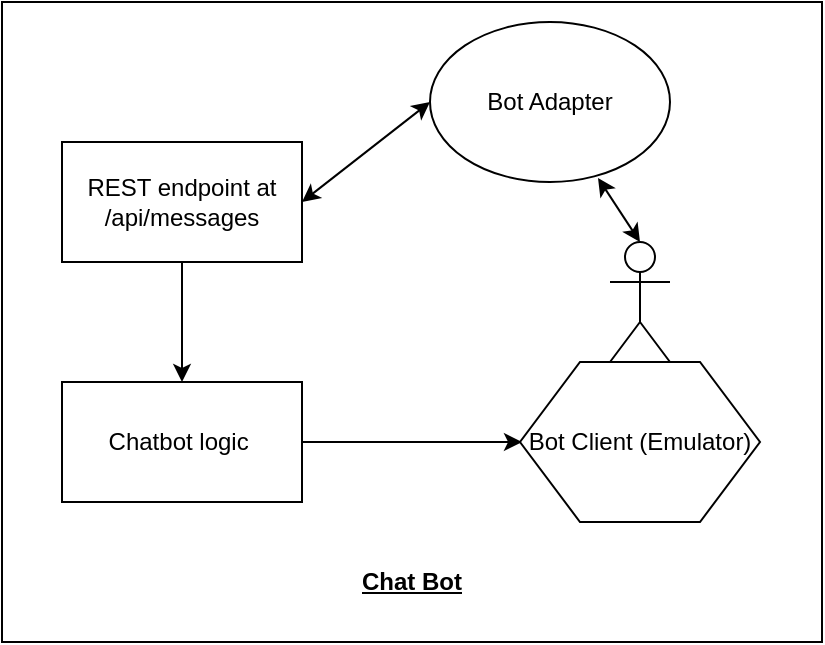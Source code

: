 <mxfile version="12.2.4"><diagram id="WaphQocA33mNrl0l5Yyo"><mxGraphModel dx="293" dy="509" grid="1" gridSize="10" guides="1" tooltips="1" connect="1" arrows="1" fold="1" page="1" pageScale="1" pageWidth="850" pageHeight="1100" math="0" shadow="0"><root><mxCell id="0"/><mxCell id="1" parent="0"/><mxCell id="2" value="&lt;b&gt;&lt;u&gt;&lt;br&gt;&lt;br&gt;&lt;br&gt;&lt;br&gt;&lt;br&gt;&lt;br&gt;&lt;br&gt;&lt;br&gt;&lt;br&gt;&lt;br&gt;&lt;br&gt;&lt;br&gt;&lt;br&gt;&lt;br&gt;&lt;br&gt;&lt;br&gt;&lt;br&gt;&lt;br&gt;Chat Bot&lt;/u&gt;&lt;/b&gt;" style="rounded=0;whiteSpace=wrap;html=1;" vertex="1" parent="1"><mxGeometry x="10" y="110" width="410" height="320" as="geometry"/></mxCell><mxCell id="3" value="REST endpoint at /api/messages" style="rounded=0;whiteSpace=wrap;html=1;" vertex="1" parent="1"><mxGeometry x="40" y="180" width="120" height="60" as="geometry"/></mxCell><mxCell id="4" value="Chatbot logic&amp;nbsp;" style="rounded=0;whiteSpace=wrap;html=1;" vertex="1" parent="1"><mxGeometry x="40" y="300" width="120" height="60" as="geometry"/></mxCell><mxCell id="5" value="" style="endArrow=classic;html=1;exitX=0.5;exitY=1;exitDx=0;exitDy=0;entryX=0.5;entryY=0;entryDx=0;entryDy=0;" edge="1" parent="1" source="3" target="4"><mxGeometry width="50" height="50" relative="1" as="geometry"><mxPoint x="110" y="290" as="sourcePoint"/><mxPoint x="140" y="300" as="targetPoint"/></mxGeometry></mxCell><mxCell id="7" value="Actor" style="shape=umlActor;verticalLabelPosition=bottom;labelBackgroundColor=#ffffff;verticalAlign=top;html=1;outlineConnect=0;" vertex="1" parent="1"><mxGeometry x="314" y="230" width="30" height="60" as="geometry"/></mxCell><mxCell id="9" value="" style="endArrow=classic;html=1;exitX=1;exitY=0.5;exitDx=0;exitDy=0;" edge="1" parent="1" source="4"><mxGeometry width="50" height="50" relative="1" as="geometry"><mxPoint x="220" y="380" as="sourcePoint"/><mxPoint x="270" y="330" as="targetPoint"/><Array as="points"><mxPoint x="230" y="330"/></Array></mxGeometry></mxCell><mxCell id="10" value="Bot Client (Emulator)" style="shape=hexagon;perimeter=hexagonPerimeter2;whiteSpace=wrap;html=1;" vertex="1" parent="1"><mxGeometry x="269" y="290" width="120" height="80" as="geometry"/></mxCell><mxCell id="11" value="Bot Adapter" style="ellipse;whiteSpace=wrap;html=1;" vertex="1" parent="1"><mxGeometry x="224" y="120" width="120" height="80" as="geometry"/></mxCell><mxCell id="12" value="" style="endArrow=classic;startArrow=classic;html=1;exitX=1;exitY=0.5;exitDx=0;exitDy=0;entryX=0;entryY=0.5;entryDx=0;entryDy=0;" edge="1" parent="1" source="3" target="11"><mxGeometry width="50" height="50" relative="1" as="geometry"><mxPoint x="170" y="210" as="sourcePoint"/><mxPoint x="220" y="160" as="targetPoint"/></mxGeometry></mxCell><mxCell id="13" value="" style="endArrow=classic;startArrow=classic;html=1;exitX=0.5;exitY=0;exitDx=0;exitDy=0;exitPerimeter=0;entryX=0.7;entryY=0.975;entryDx=0;entryDy=0;entryPerimeter=0;" edge="1" parent="1" source="7" target="11"><mxGeometry width="50" height="50" relative="1" as="geometry"><mxPoint x="300" y="240" as="sourcePoint"/><mxPoint x="350" y="190" as="targetPoint"/></mxGeometry></mxCell></root></mxGraphModel></diagram></mxfile>